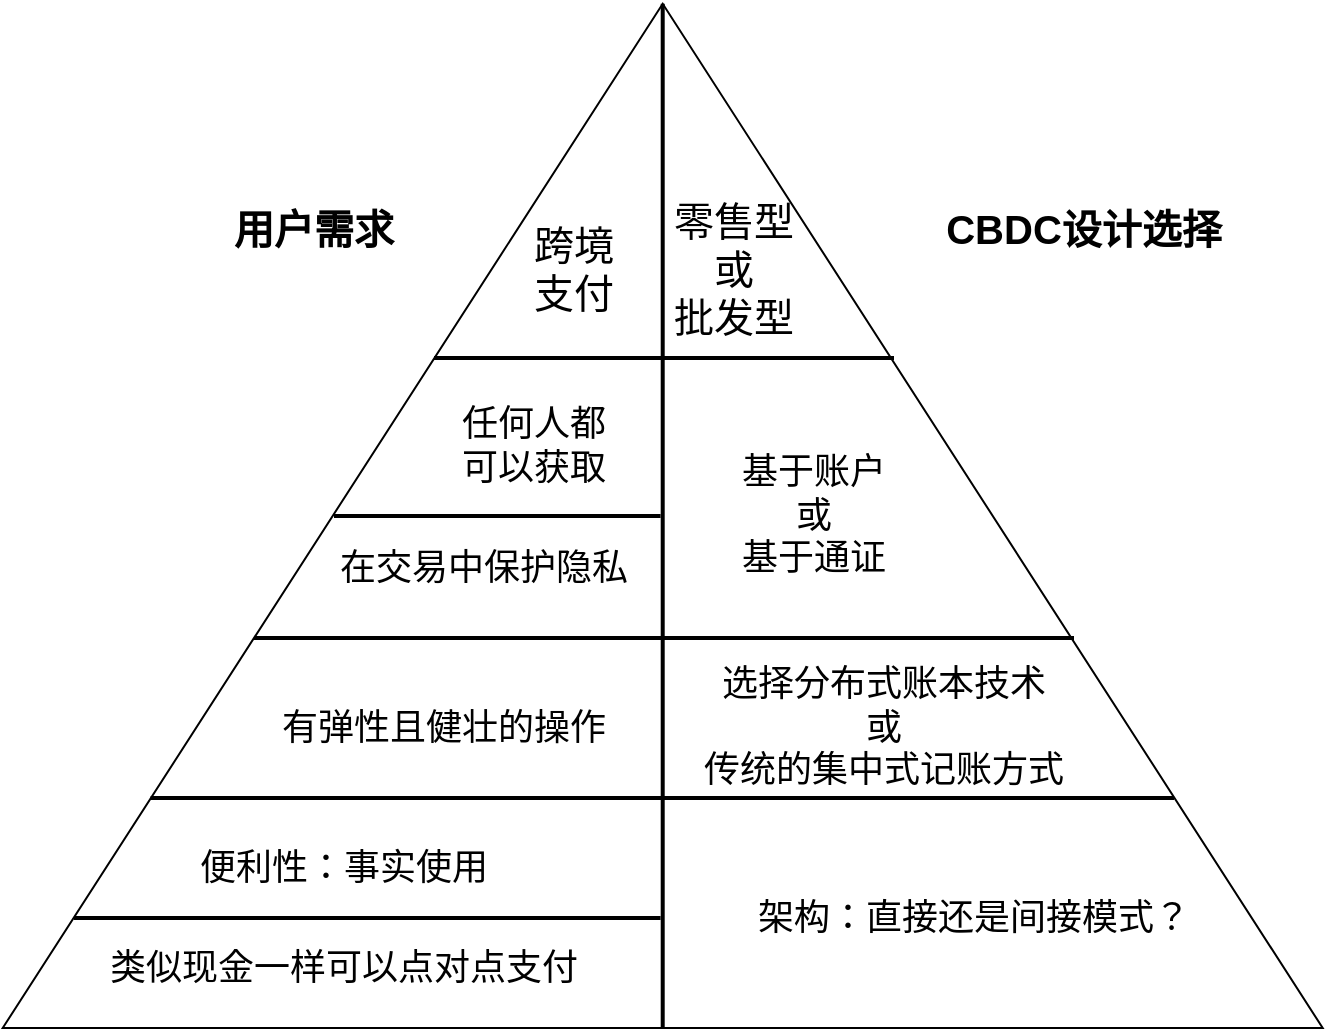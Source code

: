 <mxfile version="14.6.6" type="github">
  <diagram id="VjH_OvZCvEZaA-o9RY9X" name="Page-1">
    <mxGraphModel dx="708" dy="818" grid="1" gridSize="10" guides="1" tooltips="1" connect="1" arrows="1" fold="1" page="0" pageScale="1" pageWidth="827" pageHeight="1169" math="0" shadow="0">
      <root>
        <mxCell id="0" />
        <mxCell id="1" parent="0" />
        <mxCell id="XTpP_U34S0JEjZCJywL5-1" value="" style="triangle;whiteSpace=wrap;html=1;rotation=-90;" vertex="1" parent="1">
          <mxGeometry x="108.3" y="-126.05" width="512.11" height="660" as="geometry" />
        </mxCell>
        <mxCell id="XTpP_U34S0JEjZCJywL5-2" value="" style="endArrow=none;html=1;entryX=1;entryY=0.5;entryDx=0;entryDy=0;exitX=0;exitY=0.5;exitDx=0;exitDy=0;strokeWidth=2;" edge="1" parent="1" source="XTpP_U34S0JEjZCJywL5-1" target="XTpP_U34S0JEjZCJywL5-1">
          <mxGeometry width="50" height="50" relative="1" as="geometry">
            <mxPoint x="360" y="450" as="sourcePoint" />
            <mxPoint x="360" y="110" as="targetPoint" />
          </mxGeometry>
        </mxCell>
        <mxCell id="XTpP_U34S0JEjZCJywL5-9" value="&lt;font style=&quot;font-size: 20px&quot;&gt;跨境支付&lt;/font&gt;" style="text;html=1;strokeColor=none;fillColor=none;align=center;verticalAlign=middle;whiteSpace=wrap;rounded=0;" vertex="1" parent="1">
          <mxGeometry x="290" y="50" width="60" height="60" as="geometry" />
        </mxCell>
        <mxCell id="XTpP_U34S0JEjZCJywL5-10" value="&lt;font style=&quot;font-size: 20px&quot;&gt;零售型&lt;br&gt;或&lt;br&gt;批发型&lt;/font&gt;" style="text;html=1;strokeColor=none;fillColor=none;align=center;verticalAlign=middle;whiteSpace=wrap;rounded=0;" vertex="1" parent="1">
          <mxGeometry x="340" y="50" width="120" height="60" as="geometry" />
        </mxCell>
        <mxCell id="XTpP_U34S0JEjZCJywL5-11" value="&lt;font style=&quot;font-size: 18px&quot;&gt;任何人都&lt;br&gt;可以获取&lt;/font&gt;" style="text;html=1;strokeColor=none;fillColor=none;align=center;verticalAlign=middle;whiteSpace=wrap;rounded=0;" vertex="1" parent="1">
          <mxGeometry x="250" y="138.95" width="100" height="60" as="geometry" />
        </mxCell>
        <mxCell id="XTpP_U34S0JEjZCJywL5-12" value="&lt;span style=&quot;font-size: 18px&quot;&gt;在交易中保护隐私&lt;/span&gt;" style="text;html=1;strokeColor=none;fillColor=none;align=center;verticalAlign=middle;whiteSpace=wrap;rounded=0;" vertex="1" parent="1">
          <mxGeometry x="200" y="200" width="150" height="60" as="geometry" />
        </mxCell>
        <mxCell id="XTpP_U34S0JEjZCJywL5-13" value="&lt;span style=&quot;font-size: 18px&quot;&gt;有弹性且健壮的操作&lt;/span&gt;" style="text;html=1;strokeColor=none;fillColor=none;align=center;verticalAlign=middle;whiteSpace=wrap;rounded=0;" vertex="1" parent="1">
          <mxGeometry x="150" y="280" width="210" height="60" as="geometry" />
        </mxCell>
        <mxCell id="XTpP_U34S0JEjZCJywL5-14" value="&lt;span style=&quot;font-size: 18px&quot;&gt;便利性：事实使用&lt;/span&gt;" style="text;html=1;strokeColor=none;fillColor=none;align=center;verticalAlign=middle;whiteSpace=wrap;rounded=0;" vertex="1" parent="1">
          <mxGeometry x="100" y="360" width="210" height="40" as="geometry" />
        </mxCell>
        <mxCell id="XTpP_U34S0JEjZCJywL5-15" value="&lt;span style=&quot;font-size: 18px&quot;&gt;类似现金一样可以点对点支付&lt;/span&gt;" style="text;html=1;strokeColor=none;fillColor=none;align=center;verticalAlign=middle;whiteSpace=wrap;rounded=0;" vertex="1" parent="1">
          <mxGeometry x="60" y="410" width="290" height="40" as="geometry" />
        </mxCell>
        <mxCell id="XTpP_U34S0JEjZCJywL5-16" value="&lt;span style=&quot;font-size: 18px&quot;&gt;基于账户&lt;br&gt;或&lt;br&gt;基于通证&lt;/span&gt;" style="text;html=1;strokeColor=none;fillColor=none;align=center;verticalAlign=middle;whiteSpace=wrap;rounded=0;" vertex="1" parent="1">
          <mxGeometry x="380" y="163.95" width="120" height="80" as="geometry" />
        </mxCell>
        <mxCell id="XTpP_U34S0JEjZCJywL5-17" value="&lt;span style=&quot;font-size: 18px&quot;&gt;选择分布式账本技术&lt;br&gt;或&lt;br&gt;传统的集中式记账方式&lt;/span&gt;" style="text;html=1;strokeColor=none;fillColor=none;align=center;verticalAlign=middle;whiteSpace=wrap;rounded=0;" vertex="1" parent="1">
          <mxGeometry x="370" y="270" width="210" height="80" as="geometry" />
        </mxCell>
        <mxCell id="XTpP_U34S0JEjZCJywL5-18" value="&lt;span style=&quot;font-size: 18px&quot;&gt;架构：直接还是间接模式？&lt;/span&gt;" style="text;html=1;strokeColor=none;fillColor=none;align=center;verticalAlign=middle;whiteSpace=wrap;rounded=0;" vertex="1" parent="1">
          <mxGeometry x="400" y="365" width="239.59" height="80" as="geometry" />
        </mxCell>
        <mxCell id="XTpP_U34S0JEjZCJywL5-20" value="" style="line;strokeWidth=2;html=1;" vertex="1" parent="1">
          <mxGeometry x="70" y="400" width="293.3" height="10" as="geometry" />
        </mxCell>
        <mxCell id="XTpP_U34S0JEjZCJywL5-21" value="" style="line;strokeWidth=2;html=1;" vertex="1" parent="1">
          <mxGeometry x="108.3" y="340" width="511.7" height="10" as="geometry" />
        </mxCell>
        <mxCell id="XTpP_U34S0JEjZCJywL5-22" value="" style="line;strokeWidth=2;html=1;" vertex="1" parent="1">
          <mxGeometry x="160" y="260" width="410" height="10" as="geometry" />
        </mxCell>
        <mxCell id="XTpP_U34S0JEjZCJywL5-23" value="" style="line;strokeWidth=2;html=1;" vertex="1" parent="1">
          <mxGeometry x="200" y="198.95" width="163.3" height="10" as="geometry" />
        </mxCell>
        <mxCell id="XTpP_U34S0JEjZCJywL5-24" value="" style="line;strokeWidth=2;html=1;" vertex="1" parent="1">
          <mxGeometry x="250" y="120" width="230" height="10" as="geometry" />
        </mxCell>
        <mxCell id="XTpP_U34S0JEjZCJywL5-25" value="&lt;font style=&quot;font-size: 20px&quot;&gt;&lt;b&gt;用户需求&lt;/b&gt;&lt;/font&gt;" style="text;html=1;strokeColor=none;fillColor=none;align=center;verticalAlign=middle;whiteSpace=wrap;rounded=0;" vertex="1" parent="1">
          <mxGeometry x="130" y="30" width="120" height="60" as="geometry" />
        </mxCell>
        <mxCell id="XTpP_U34S0JEjZCJywL5-26" value="&lt;font style=&quot;font-size: 20px&quot;&gt;&lt;b&gt;CBDC设计选择&lt;/b&gt;&lt;/font&gt;" style="text;html=1;strokeColor=none;fillColor=none;align=center;verticalAlign=middle;whiteSpace=wrap;rounded=0;" vertex="1" parent="1">
          <mxGeometry x="500" y="30" width="150" height="60" as="geometry" />
        </mxCell>
      </root>
    </mxGraphModel>
  </diagram>
</mxfile>
